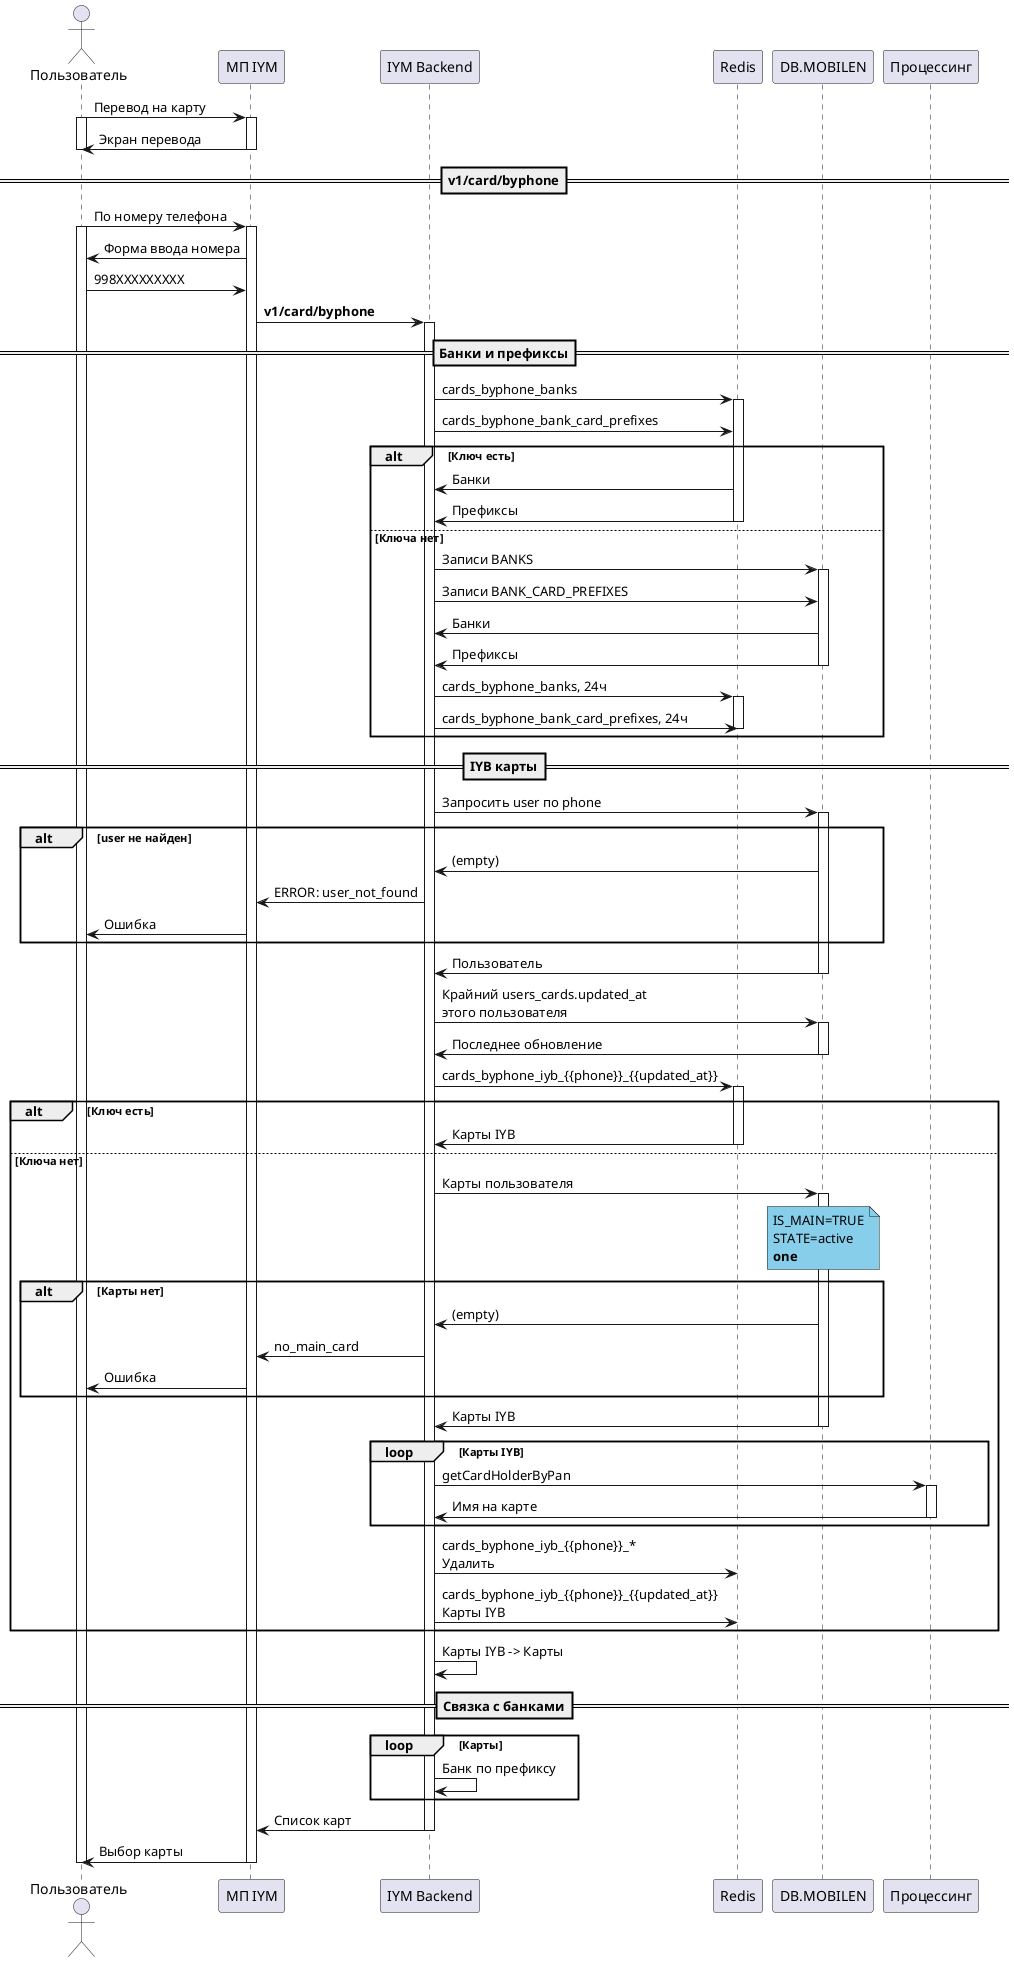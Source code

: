 @startuml v1/cards/byphone - Этап 1
actor       "Пользователь"    as User
participant "МП IYM"          as App
participant "IYM Backend"     as BE
participant "Redis"           as Redis
participant "DB.MOBILEN"      as DB
participant "Процессинг"      as Processing

User -> App : Перевод на карту
        activate User
        activate App
User <- App : Экран перевода
        deactivate User
        deactivate App
==v1/card/byphone==
User -> App : По номеру телефона
        activate User
        activate App
User <- App : Форма ввода номера
User -> App : 998XXXXXXXXX
App -> BE : **v1/card/byphone**
        activate BE
==Банки и префиксы==
BE -> Redis : cards_byphone_banks
        activate Redis
BE -> Redis : cards_byphone_bank_card_prefixes
alt Ключ есть
    BE <- Redis : Банки
    BE <- Redis : Префиксы
        deactivate Redis
else Ключа нет
    BE -> DB : Записи BANKS
            activate DB
    BE -> DB : Записи BANK_CARD_PREFIXES
    BE <- DB : Банки
    BE <- DB : Префиксы
            deactivate DB
    BE -> Redis : cards_byphone_banks, 24ч
        activate Redis
    BE -> Redis : cards_byphone_bank_card_prefixes, 24ч
        deactivate Redis
end
==IYB карты==
BE -> DB : Запросить user по phone
        activate DB
alt user не найден
    BE <- DB : (empty)
    App <- BE : ERROR: user_not_found
    User <- App : Ошибка
end
BE <- DB : Пользователь
        deactivate DB
BE -> DB : Крайний users_cards.updated_at \nэтого пользователя
        activate DB
BE <- DB : Последнее обновление
        deactivate DB
BE -> Redis : cards_byphone_iyb_{{phone}}_{{updated_at}}
        activate Redis
alt Ключ есть
    BE <- Redis : Карты IYB
        deactivate Redis
else Ключа нет
    BE -> DB : Карты пользователя
        activate DB
    note over DB #SkyBlue
        IS_MAIN=TRUE
        STATE=active
        **one**
    end note
    alt Карты нет
        BE <- DB : (empty)
        App <- BE : no_main_card
        User <- App : Ошибка
    end
    BE <- DB : Карты IYB
        deactivate DB
    loop Карты IYB
        BE -> Processing : getCardHolderByPan
        activate Processing
        BE <- Processing : Имя на карте
        deactivate Processing
    end
    BE -> Redis : cards_byphone_iyb_{{phone}}_* \nУдалить
    BE -> Redis : cards_byphone_iyb_{{phone}}_{{updated_at}} \nКарты IYB
end
BE -> BE : Карты IYB -> Карты
==Связка с банками==
loop Карты
    BE -> BE : Банк по префиксу
end
App <- BE : Список карт
        deactivate BE
User <- App : Выбор карты
        deactivate User
        deactivate App

@enduml
